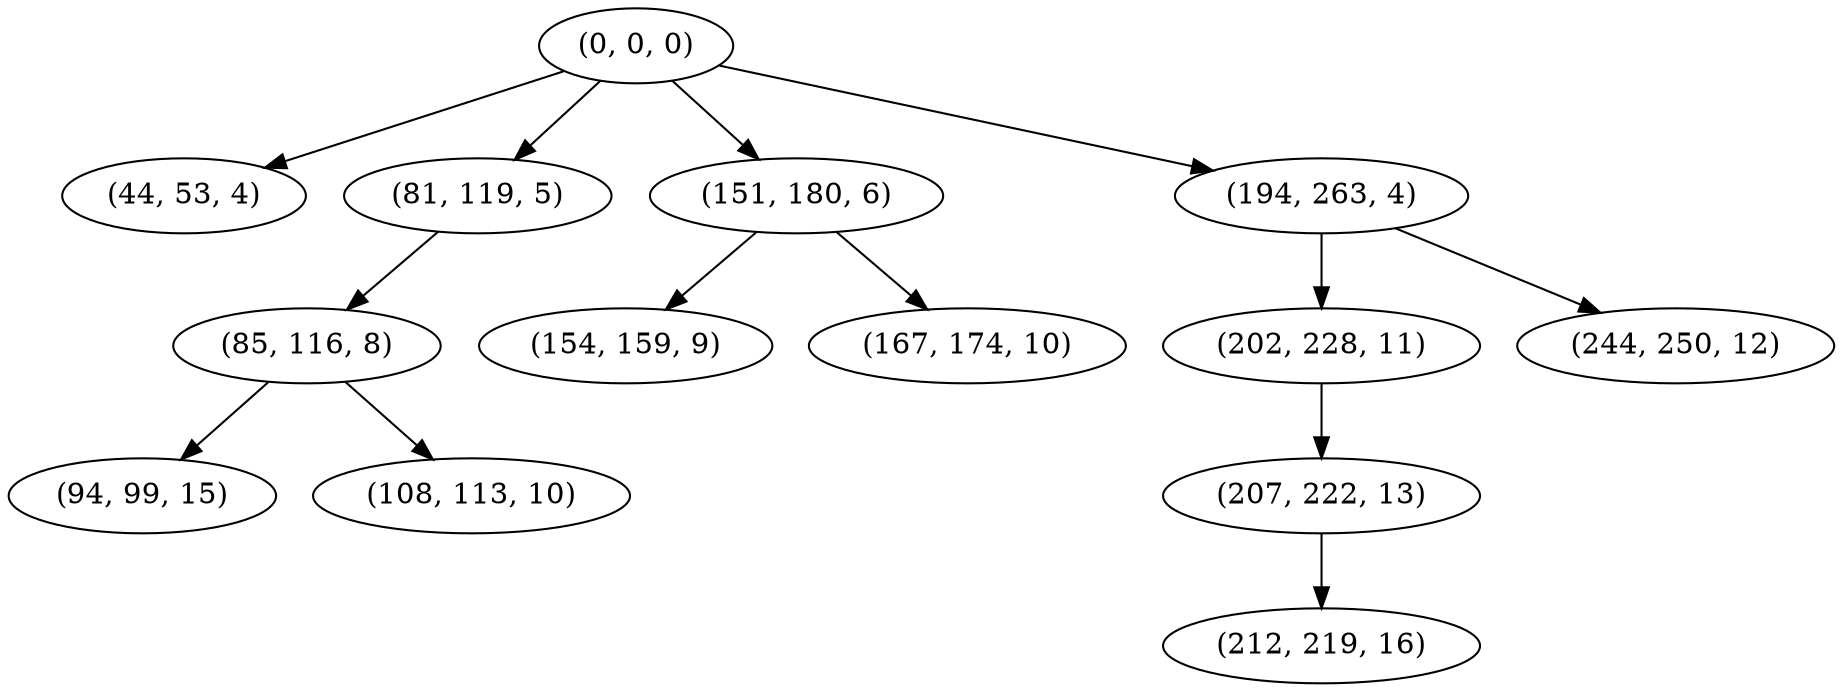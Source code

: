 digraph tree {
    "(0, 0, 0)";
    "(44, 53, 4)";
    "(81, 119, 5)";
    "(85, 116, 8)";
    "(94, 99, 15)";
    "(108, 113, 10)";
    "(151, 180, 6)";
    "(154, 159, 9)";
    "(167, 174, 10)";
    "(194, 263, 4)";
    "(202, 228, 11)";
    "(207, 222, 13)";
    "(212, 219, 16)";
    "(244, 250, 12)";
    "(0, 0, 0)" -> "(44, 53, 4)";
    "(0, 0, 0)" -> "(81, 119, 5)";
    "(0, 0, 0)" -> "(151, 180, 6)";
    "(0, 0, 0)" -> "(194, 263, 4)";
    "(81, 119, 5)" -> "(85, 116, 8)";
    "(85, 116, 8)" -> "(94, 99, 15)";
    "(85, 116, 8)" -> "(108, 113, 10)";
    "(151, 180, 6)" -> "(154, 159, 9)";
    "(151, 180, 6)" -> "(167, 174, 10)";
    "(194, 263, 4)" -> "(202, 228, 11)";
    "(194, 263, 4)" -> "(244, 250, 12)";
    "(202, 228, 11)" -> "(207, 222, 13)";
    "(207, 222, 13)" -> "(212, 219, 16)";
}
